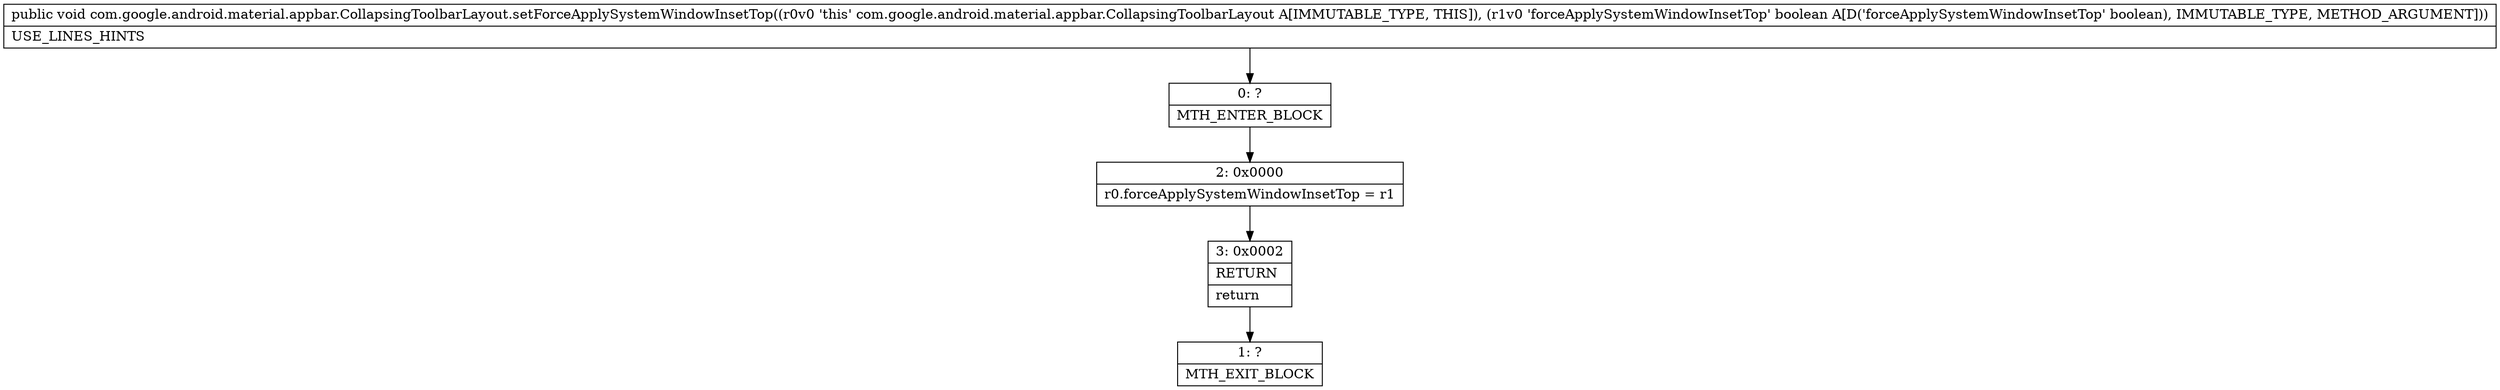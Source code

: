 digraph "CFG forcom.google.android.material.appbar.CollapsingToolbarLayout.setForceApplySystemWindowInsetTop(Z)V" {
Node_0 [shape=record,label="{0\:\ ?|MTH_ENTER_BLOCK\l}"];
Node_2 [shape=record,label="{2\:\ 0x0000|r0.forceApplySystemWindowInsetTop = r1\l}"];
Node_3 [shape=record,label="{3\:\ 0x0002|RETURN\l|return\l}"];
Node_1 [shape=record,label="{1\:\ ?|MTH_EXIT_BLOCK\l}"];
MethodNode[shape=record,label="{public void com.google.android.material.appbar.CollapsingToolbarLayout.setForceApplySystemWindowInsetTop((r0v0 'this' com.google.android.material.appbar.CollapsingToolbarLayout A[IMMUTABLE_TYPE, THIS]), (r1v0 'forceApplySystemWindowInsetTop' boolean A[D('forceApplySystemWindowInsetTop' boolean), IMMUTABLE_TYPE, METHOD_ARGUMENT]))  | USE_LINES_HINTS\l}"];
MethodNode -> Node_0;Node_0 -> Node_2;
Node_2 -> Node_3;
Node_3 -> Node_1;
}

